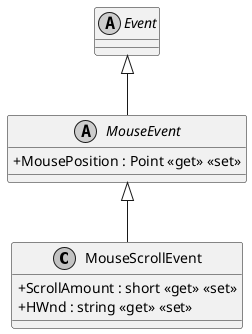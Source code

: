 @startuml
skinparam monochrome true
skinparam classAttributeIconSize 0

class MouseScrollEvent {
    + ScrollAmount : short <<get>> <<set>>
    + HWnd : string <<get>> <<set>>
}
abstract class MouseEvent {
    + MousePosition : Point <<get>> <<set>>
}
abstract class Event
MouseEvent <|-- MouseScrollEvent
Event <|-- MouseEvent
@enduml
